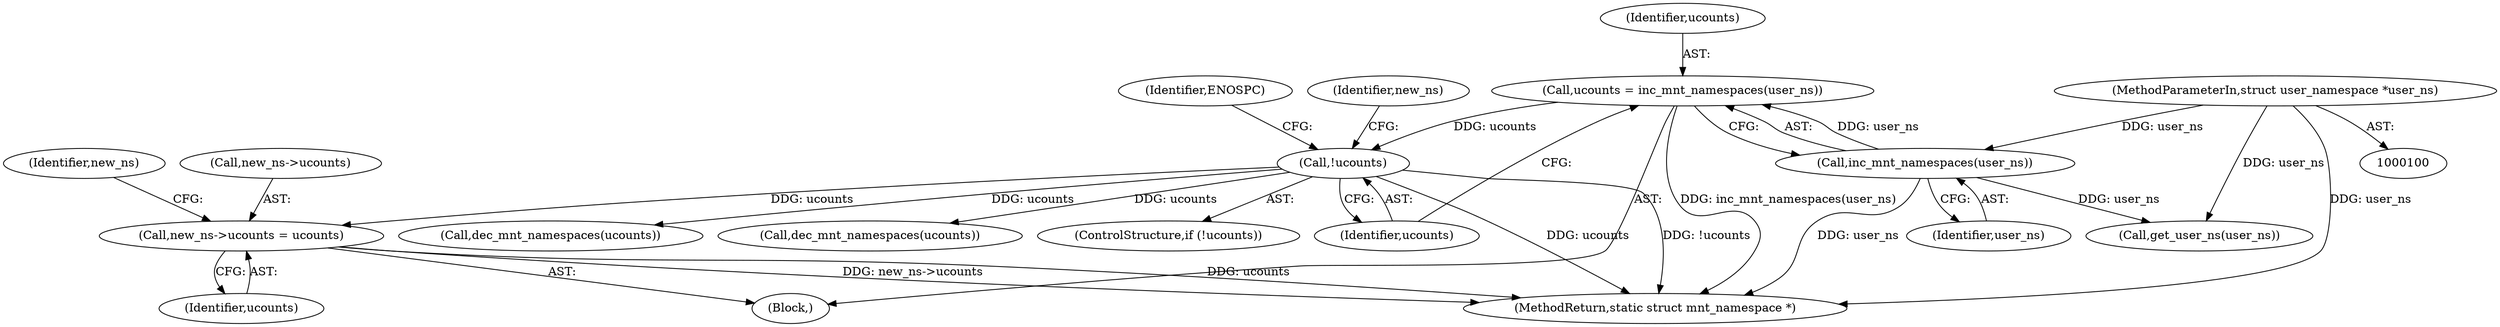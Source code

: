 digraph "0_linux_d29216842a85c7970c536108e093963f02714498@pointer" {
"1000198" [label="(Call,new_ns->ucounts = ucounts)"];
"1000111" [label="(Call,!ucounts)"];
"1000106" [label="(Call,ucounts = inc_mnt_namespaces(user_ns))"];
"1000108" [label="(Call,inc_mnt_namespaces(user_ns))"];
"1000101" [label="(MethodParameterIn,struct user_namespace *user_ns)"];
"1000108" [label="(Call,inc_mnt_namespaces(user_ns))"];
"1000107" [label="(Identifier,ucounts)"];
"1000116" [label="(Identifier,ENOSPC)"];
"1000110" [label="(ControlStructure,if (!ucounts))"];
"1000196" [label="(Call,get_user_ns(user_ns))"];
"1000112" [label="(Identifier,ucounts)"];
"1000127" [label="(Call,dec_mnt_namespaces(ucounts))"];
"1000109" [label="(Identifier,user_ns)"];
"1000202" [label="(Identifier,ucounts)"];
"1000205" [label="(Identifier,new_ns)"];
"1000111" [label="(Call,!ucounts)"];
"1000102" [label="(Block,)"];
"1000118" [label="(Identifier,new_ns)"];
"1000198" [label="(Call,new_ns->ucounts = ucounts)"];
"1000145" [label="(Call,dec_mnt_namespaces(ucounts))"];
"1000215" [label="(MethodReturn,static struct mnt_namespace *)"];
"1000199" [label="(Call,new_ns->ucounts)"];
"1000106" [label="(Call,ucounts = inc_mnt_namespaces(user_ns))"];
"1000101" [label="(MethodParameterIn,struct user_namespace *user_ns)"];
"1000198" -> "1000102"  [label="AST: "];
"1000198" -> "1000202"  [label="CFG: "];
"1000199" -> "1000198"  [label="AST: "];
"1000202" -> "1000198"  [label="AST: "];
"1000205" -> "1000198"  [label="CFG: "];
"1000198" -> "1000215"  [label="DDG: new_ns->ucounts"];
"1000198" -> "1000215"  [label="DDG: ucounts"];
"1000111" -> "1000198"  [label="DDG: ucounts"];
"1000111" -> "1000110"  [label="AST: "];
"1000111" -> "1000112"  [label="CFG: "];
"1000112" -> "1000111"  [label="AST: "];
"1000116" -> "1000111"  [label="CFG: "];
"1000118" -> "1000111"  [label="CFG: "];
"1000111" -> "1000215"  [label="DDG: ucounts"];
"1000111" -> "1000215"  [label="DDG: !ucounts"];
"1000106" -> "1000111"  [label="DDG: ucounts"];
"1000111" -> "1000127"  [label="DDG: ucounts"];
"1000111" -> "1000145"  [label="DDG: ucounts"];
"1000106" -> "1000102"  [label="AST: "];
"1000106" -> "1000108"  [label="CFG: "];
"1000107" -> "1000106"  [label="AST: "];
"1000108" -> "1000106"  [label="AST: "];
"1000112" -> "1000106"  [label="CFG: "];
"1000106" -> "1000215"  [label="DDG: inc_mnt_namespaces(user_ns)"];
"1000108" -> "1000106"  [label="DDG: user_ns"];
"1000108" -> "1000109"  [label="CFG: "];
"1000109" -> "1000108"  [label="AST: "];
"1000108" -> "1000215"  [label="DDG: user_ns"];
"1000101" -> "1000108"  [label="DDG: user_ns"];
"1000108" -> "1000196"  [label="DDG: user_ns"];
"1000101" -> "1000100"  [label="AST: "];
"1000101" -> "1000215"  [label="DDG: user_ns"];
"1000101" -> "1000196"  [label="DDG: user_ns"];
}
